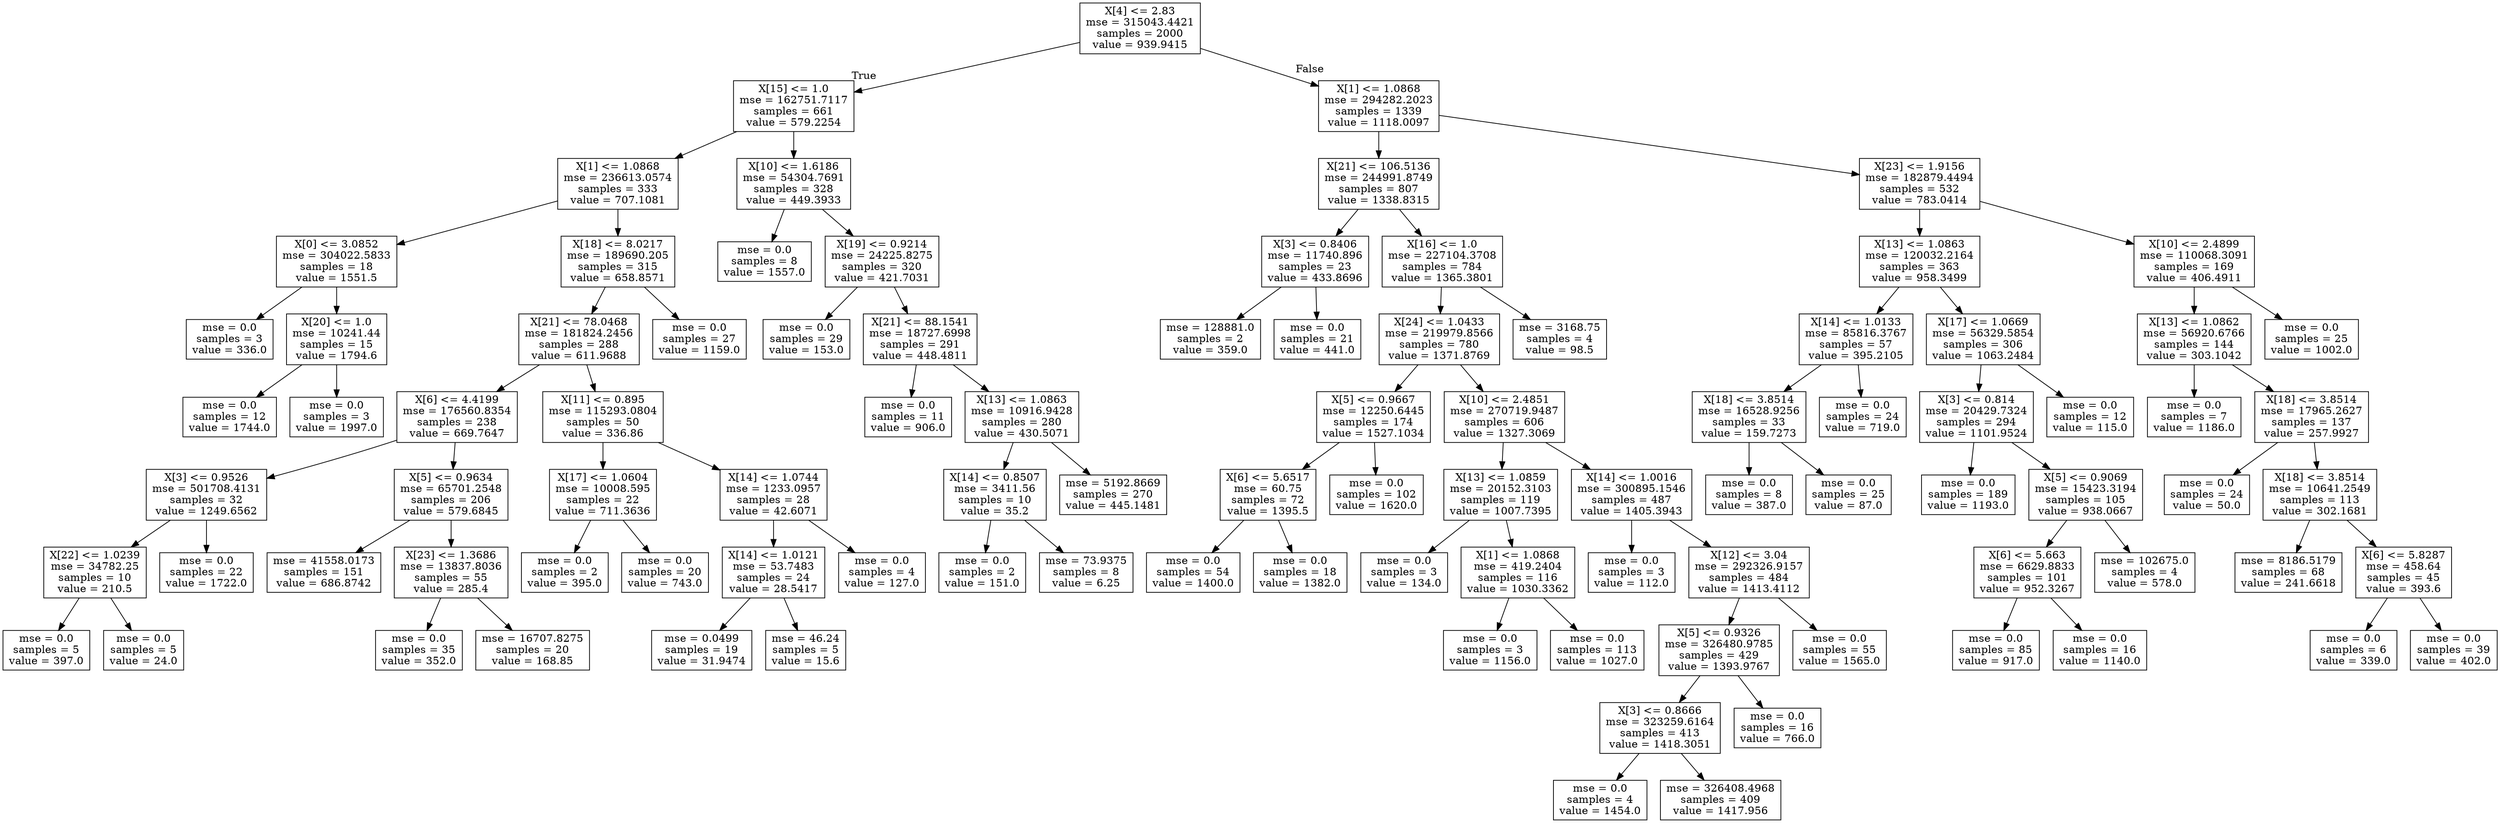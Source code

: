 digraph Tree {
node [shape=box] ;
0 [label="X[4] <= 2.83\nmse = 315043.4421\nsamples = 2000\nvalue = 939.9415"] ;
1 [label="X[15] <= 1.0\nmse = 162751.7117\nsamples = 661\nvalue = 579.2254"] ;
0 -> 1 [labeldistance=2.5, labelangle=45, headlabel="True"] ;
2 [label="X[1] <= 1.0868\nmse = 236613.0574\nsamples = 333\nvalue = 707.1081"] ;
1 -> 2 ;
3 [label="X[0] <= 3.0852\nmse = 304022.5833\nsamples = 18\nvalue = 1551.5"] ;
2 -> 3 ;
4 [label="mse = 0.0\nsamples = 3\nvalue = 336.0"] ;
3 -> 4 ;
5 [label="X[20] <= 1.0\nmse = 10241.44\nsamples = 15\nvalue = 1794.6"] ;
3 -> 5 ;
6 [label="mse = 0.0\nsamples = 12\nvalue = 1744.0"] ;
5 -> 6 ;
7 [label="mse = 0.0\nsamples = 3\nvalue = 1997.0"] ;
5 -> 7 ;
8 [label="X[18] <= 8.0217\nmse = 189690.205\nsamples = 315\nvalue = 658.8571"] ;
2 -> 8 ;
9 [label="X[21] <= 78.0468\nmse = 181824.2456\nsamples = 288\nvalue = 611.9688"] ;
8 -> 9 ;
10 [label="X[6] <= 4.4199\nmse = 176560.8354\nsamples = 238\nvalue = 669.7647"] ;
9 -> 10 ;
11 [label="X[3] <= 0.9526\nmse = 501708.4131\nsamples = 32\nvalue = 1249.6562"] ;
10 -> 11 ;
12 [label="X[22] <= 1.0239\nmse = 34782.25\nsamples = 10\nvalue = 210.5"] ;
11 -> 12 ;
13 [label="mse = 0.0\nsamples = 5\nvalue = 397.0"] ;
12 -> 13 ;
14 [label="mse = 0.0\nsamples = 5\nvalue = 24.0"] ;
12 -> 14 ;
15 [label="mse = 0.0\nsamples = 22\nvalue = 1722.0"] ;
11 -> 15 ;
16 [label="X[5] <= 0.9634\nmse = 65701.2548\nsamples = 206\nvalue = 579.6845"] ;
10 -> 16 ;
17 [label="mse = 41558.0173\nsamples = 151\nvalue = 686.8742"] ;
16 -> 17 ;
18 [label="X[23] <= 1.3686\nmse = 13837.8036\nsamples = 55\nvalue = 285.4"] ;
16 -> 18 ;
19 [label="mse = 0.0\nsamples = 35\nvalue = 352.0"] ;
18 -> 19 ;
20 [label="mse = 16707.8275\nsamples = 20\nvalue = 168.85"] ;
18 -> 20 ;
21 [label="X[11] <= 0.895\nmse = 115293.0804\nsamples = 50\nvalue = 336.86"] ;
9 -> 21 ;
22 [label="X[17] <= 1.0604\nmse = 10008.595\nsamples = 22\nvalue = 711.3636"] ;
21 -> 22 ;
23 [label="mse = 0.0\nsamples = 2\nvalue = 395.0"] ;
22 -> 23 ;
24 [label="mse = 0.0\nsamples = 20\nvalue = 743.0"] ;
22 -> 24 ;
25 [label="X[14] <= 1.0744\nmse = 1233.0957\nsamples = 28\nvalue = 42.6071"] ;
21 -> 25 ;
26 [label="X[14] <= 1.0121\nmse = 53.7483\nsamples = 24\nvalue = 28.5417"] ;
25 -> 26 ;
27 [label="mse = 0.0499\nsamples = 19\nvalue = 31.9474"] ;
26 -> 27 ;
28 [label="mse = 46.24\nsamples = 5\nvalue = 15.6"] ;
26 -> 28 ;
29 [label="mse = 0.0\nsamples = 4\nvalue = 127.0"] ;
25 -> 29 ;
30 [label="mse = 0.0\nsamples = 27\nvalue = 1159.0"] ;
8 -> 30 ;
31 [label="X[10] <= 1.6186\nmse = 54304.7691\nsamples = 328\nvalue = 449.3933"] ;
1 -> 31 ;
32 [label="mse = 0.0\nsamples = 8\nvalue = 1557.0"] ;
31 -> 32 ;
33 [label="X[19] <= 0.9214\nmse = 24225.8275\nsamples = 320\nvalue = 421.7031"] ;
31 -> 33 ;
34 [label="mse = 0.0\nsamples = 29\nvalue = 153.0"] ;
33 -> 34 ;
35 [label="X[21] <= 88.1541\nmse = 18727.6998\nsamples = 291\nvalue = 448.4811"] ;
33 -> 35 ;
36 [label="mse = 0.0\nsamples = 11\nvalue = 906.0"] ;
35 -> 36 ;
37 [label="X[13] <= 1.0863\nmse = 10916.9428\nsamples = 280\nvalue = 430.5071"] ;
35 -> 37 ;
38 [label="X[14] <= 0.8507\nmse = 3411.56\nsamples = 10\nvalue = 35.2"] ;
37 -> 38 ;
39 [label="mse = 0.0\nsamples = 2\nvalue = 151.0"] ;
38 -> 39 ;
40 [label="mse = 73.9375\nsamples = 8\nvalue = 6.25"] ;
38 -> 40 ;
41 [label="mse = 5192.8669\nsamples = 270\nvalue = 445.1481"] ;
37 -> 41 ;
42 [label="X[1] <= 1.0868\nmse = 294282.2023\nsamples = 1339\nvalue = 1118.0097"] ;
0 -> 42 [labeldistance=2.5, labelangle=-45, headlabel="False"] ;
43 [label="X[21] <= 106.5136\nmse = 244991.8749\nsamples = 807\nvalue = 1338.8315"] ;
42 -> 43 ;
44 [label="X[3] <= 0.8406\nmse = 11740.896\nsamples = 23\nvalue = 433.8696"] ;
43 -> 44 ;
45 [label="mse = 128881.0\nsamples = 2\nvalue = 359.0"] ;
44 -> 45 ;
46 [label="mse = 0.0\nsamples = 21\nvalue = 441.0"] ;
44 -> 46 ;
47 [label="X[16] <= 1.0\nmse = 227104.3708\nsamples = 784\nvalue = 1365.3801"] ;
43 -> 47 ;
48 [label="X[24] <= 1.0433\nmse = 219979.8566\nsamples = 780\nvalue = 1371.8769"] ;
47 -> 48 ;
49 [label="X[5] <= 0.9667\nmse = 12250.6445\nsamples = 174\nvalue = 1527.1034"] ;
48 -> 49 ;
50 [label="X[6] <= 5.6517\nmse = 60.75\nsamples = 72\nvalue = 1395.5"] ;
49 -> 50 ;
51 [label="mse = 0.0\nsamples = 54\nvalue = 1400.0"] ;
50 -> 51 ;
52 [label="mse = 0.0\nsamples = 18\nvalue = 1382.0"] ;
50 -> 52 ;
53 [label="mse = 0.0\nsamples = 102\nvalue = 1620.0"] ;
49 -> 53 ;
54 [label="X[10] <= 2.4851\nmse = 270719.9487\nsamples = 606\nvalue = 1327.3069"] ;
48 -> 54 ;
55 [label="X[13] <= 1.0859\nmse = 20152.3103\nsamples = 119\nvalue = 1007.7395"] ;
54 -> 55 ;
56 [label="mse = 0.0\nsamples = 3\nvalue = 134.0"] ;
55 -> 56 ;
57 [label="X[1] <= 1.0868\nmse = 419.2404\nsamples = 116\nvalue = 1030.3362"] ;
55 -> 57 ;
58 [label="mse = 0.0\nsamples = 3\nvalue = 1156.0"] ;
57 -> 58 ;
59 [label="mse = 0.0\nsamples = 113\nvalue = 1027.0"] ;
57 -> 59 ;
60 [label="X[14] <= 1.0016\nmse = 300895.1546\nsamples = 487\nvalue = 1405.3943"] ;
54 -> 60 ;
61 [label="mse = 0.0\nsamples = 3\nvalue = 112.0"] ;
60 -> 61 ;
62 [label="X[12] <= 3.04\nmse = 292326.9157\nsamples = 484\nvalue = 1413.4112"] ;
60 -> 62 ;
63 [label="X[5] <= 0.9326\nmse = 326480.9785\nsamples = 429\nvalue = 1393.9767"] ;
62 -> 63 ;
64 [label="X[3] <= 0.8666\nmse = 323259.6164\nsamples = 413\nvalue = 1418.3051"] ;
63 -> 64 ;
65 [label="mse = 0.0\nsamples = 4\nvalue = 1454.0"] ;
64 -> 65 ;
66 [label="mse = 326408.4968\nsamples = 409\nvalue = 1417.956"] ;
64 -> 66 ;
67 [label="mse = 0.0\nsamples = 16\nvalue = 766.0"] ;
63 -> 67 ;
68 [label="mse = 0.0\nsamples = 55\nvalue = 1565.0"] ;
62 -> 68 ;
69 [label="mse = 3168.75\nsamples = 4\nvalue = 98.5"] ;
47 -> 69 ;
70 [label="X[23] <= 1.9156\nmse = 182879.4494\nsamples = 532\nvalue = 783.0414"] ;
42 -> 70 ;
71 [label="X[13] <= 1.0863\nmse = 120032.2164\nsamples = 363\nvalue = 958.3499"] ;
70 -> 71 ;
72 [label="X[14] <= 1.0133\nmse = 85816.3767\nsamples = 57\nvalue = 395.2105"] ;
71 -> 72 ;
73 [label="X[18] <= 3.8514\nmse = 16528.9256\nsamples = 33\nvalue = 159.7273"] ;
72 -> 73 ;
74 [label="mse = 0.0\nsamples = 8\nvalue = 387.0"] ;
73 -> 74 ;
75 [label="mse = 0.0\nsamples = 25\nvalue = 87.0"] ;
73 -> 75 ;
76 [label="mse = 0.0\nsamples = 24\nvalue = 719.0"] ;
72 -> 76 ;
77 [label="X[17] <= 1.0669\nmse = 56329.5854\nsamples = 306\nvalue = 1063.2484"] ;
71 -> 77 ;
78 [label="X[3] <= 0.814\nmse = 20429.7324\nsamples = 294\nvalue = 1101.9524"] ;
77 -> 78 ;
79 [label="mse = 0.0\nsamples = 189\nvalue = 1193.0"] ;
78 -> 79 ;
80 [label="X[5] <= 0.9069\nmse = 15423.3194\nsamples = 105\nvalue = 938.0667"] ;
78 -> 80 ;
81 [label="X[6] <= 5.663\nmse = 6629.8833\nsamples = 101\nvalue = 952.3267"] ;
80 -> 81 ;
82 [label="mse = 0.0\nsamples = 85\nvalue = 917.0"] ;
81 -> 82 ;
83 [label="mse = 0.0\nsamples = 16\nvalue = 1140.0"] ;
81 -> 83 ;
84 [label="mse = 102675.0\nsamples = 4\nvalue = 578.0"] ;
80 -> 84 ;
85 [label="mse = 0.0\nsamples = 12\nvalue = 115.0"] ;
77 -> 85 ;
86 [label="X[10] <= 2.4899\nmse = 110068.3091\nsamples = 169\nvalue = 406.4911"] ;
70 -> 86 ;
87 [label="X[13] <= 1.0862\nmse = 56920.6766\nsamples = 144\nvalue = 303.1042"] ;
86 -> 87 ;
88 [label="mse = 0.0\nsamples = 7\nvalue = 1186.0"] ;
87 -> 88 ;
89 [label="X[18] <= 3.8514\nmse = 17965.2627\nsamples = 137\nvalue = 257.9927"] ;
87 -> 89 ;
90 [label="mse = 0.0\nsamples = 24\nvalue = 50.0"] ;
89 -> 90 ;
91 [label="X[18] <= 3.8514\nmse = 10641.2549\nsamples = 113\nvalue = 302.1681"] ;
89 -> 91 ;
92 [label="mse = 8186.5179\nsamples = 68\nvalue = 241.6618"] ;
91 -> 92 ;
93 [label="X[6] <= 5.8287\nmse = 458.64\nsamples = 45\nvalue = 393.6"] ;
91 -> 93 ;
94 [label="mse = 0.0\nsamples = 6\nvalue = 339.0"] ;
93 -> 94 ;
95 [label="mse = 0.0\nsamples = 39\nvalue = 402.0"] ;
93 -> 95 ;
96 [label="mse = 0.0\nsamples = 25\nvalue = 1002.0"] ;
86 -> 96 ;
}